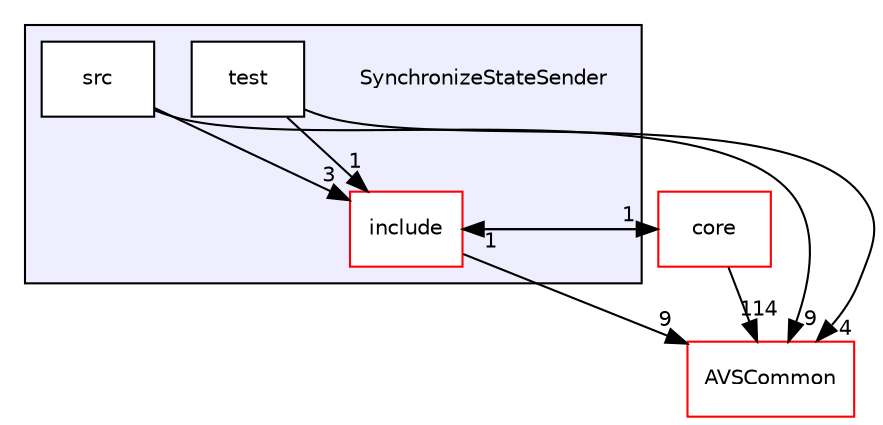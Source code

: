 digraph "/workplace/avs-device-sdk/SynchronizeStateSender" {
  compound=true
  node [ fontsize="10", fontname="Helvetica"];
  edge [ labelfontsize="10", labelfontname="Helvetica"];
  subgraph clusterdir_3bb03bb8f5c109658007b64753c5da0f {
    graph [ bgcolor="#eeeeff", pencolor="black", label="" URL="dir_3bb03bb8f5c109658007b64753c5da0f.html"];
    dir_3bb03bb8f5c109658007b64753c5da0f [shape=plaintext label="SynchronizeStateSender"];
    dir_e01b21eb0bf33027d7166255c85943c7 [shape=box label="include" color="red" fillcolor="white" style="filled" URL="dir_e01b21eb0bf33027d7166255c85943c7.html"];
    dir_e40776bbb9101f800c7a781e35fa1df0 [shape=box label="src" color="black" fillcolor="white" style="filled" URL="dir_e40776bbb9101f800c7a781e35fa1df0.html"];
    dir_bc956963215d99be9592ec1406bdd67f [shape=box label="test" color="black" fillcolor="white" style="filled" URL="dir_bc956963215d99be9592ec1406bdd67f.html"];
  }
  dir_13e65effb2bde530b17b3d5eefcd0266 [shape=box label="AVSCommon" fillcolor="white" style="filled" color="red" URL="dir_13e65effb2bde530b17b3d5eefcd0266.html"];
  dir_4270bfced15e0e73154b13468c7c9ad9 [shape=box label="core" fillcolor="white" style="filled" color="red" URL="dir_4270bfced15e0e73154b13468c7c9ad9.html"];
  dir_bc956963215d99be9592ec1406bdd67f->dir_e01b21eb0bf33027d7166255c85943c7 [headlabel="1", labeldistance=1.5 headhref="dir_000803_000800.html"];
  dir_bc956963215d99be9592ec1406bdd67f->dir_13e65effb2bde530b17b3d5eefcd0266 [headlabel="4", labeldistance=1.5 headhref="dir_000803_000017.html"];
  dir_e01b21eb0bf33027d7166255c85943c7->dir_13e65effb2bde530b17b3d5eefcd0266 [headlabel="9", labeldistance=1.5 headhref="dir_000800_000017.html"];
  dir_e01b21eb0bf33027d7166255c85943c7->dir_4270bfced15e0e73154b13468c7c9ad9 [headlabel="1", labeldistance=1.5 headhref="dir_000800_000528.html"];
  dir_e40776bbb9101f800c7a781e35fa1df0->dir_e01b21eb0bf33027d7166255c85943c7 [headlabel="3", labeldistance=1.5 headhref="dir_000802_000800.html"];
  dir_e40776bbb9101f800c7a781e35fa1df0->dir_13e65effb2bde530b17b3d5eefcd0266 [headlabel="9", labeldistance=1.5 headhref="dir_000802_000017.html"];
  dir_4270bfced15e0e73154b13468c7c9ad9->dir_e01b21eb0bf33027d7166255c85943c7 [headlabel="1", labeldistance=1.5 headhref="dir_000528_000800.html"];
  dir_4270bfced15e0e73154b13468c7c9ad9->dir_13e65effb2bde530b17b3d5eefcd0266 [headlabel="114", labeldistance=1.5 headhref="dir_000528_000017.html"];
}
